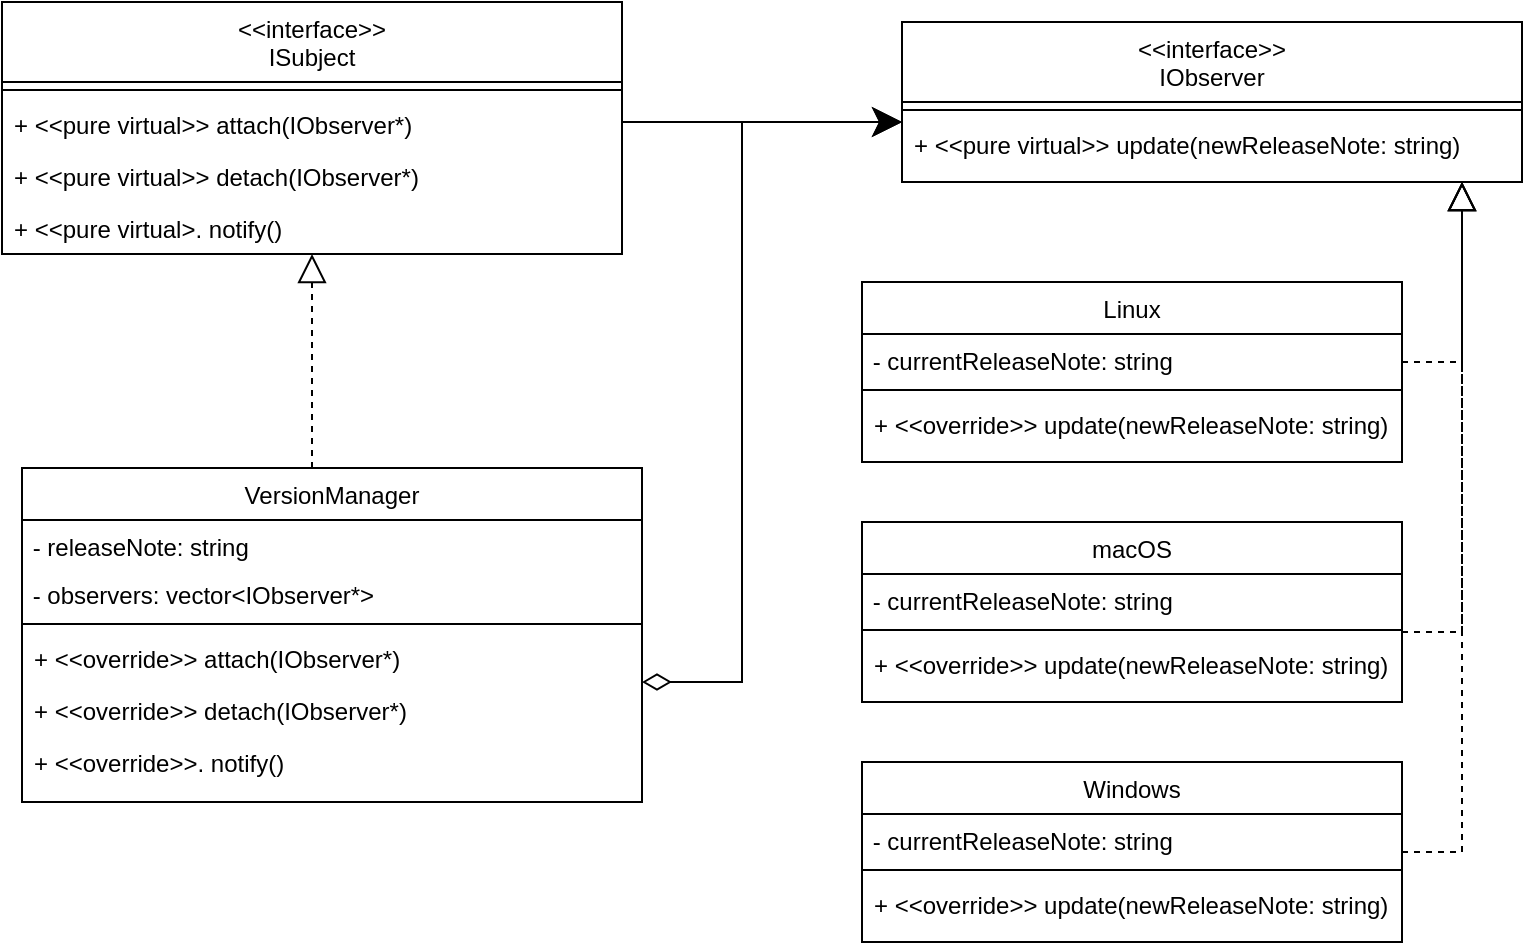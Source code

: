 <mxfile version="24.4.4" type="github">
  <diagram name="Page-1" id="o-OPSh5SX2QNBR5iYHtN">
    <mxGraphModel dx="1900" dy="522" grid="1" gridSize="10" guides="1" tooltips="1" connect="1" arrows="1" fold="1" page="1" pageScale="1" pageWidth="850" pageHeight="1100" math="0" shadow="0">
      <root>
        <mxCell id="0" />
        <mxCell id="1" parent="0" />
        <mxCell id="aCsRVdSKc6H1nuBiJ5Dy-43" style="edgeStyle=orthogonalEdgeStyle;rounded=0;orthogonalLoop=1;jettySize=auto;html=1;strokeWidth=1;dashed=1;endArrow=block;endFill=0;endSize=12;" parent="1" source="aCsRVdSKc6H1nuBiJ5Dy-1" target="aCsRVdSKc6H1nuBiJ5Dy-32" edge="1">
          <mxGeometry relative="1" as="geometry">
            <Array as="points">
              <mxPoint x="-635" y="350" />
              <mxPoint x="-635" y="350" />
            </Array>
          </mxGeometry>
        </mxCell>
        <mxCell id="aCsRVdSKc6H1nuBiJ5Dy-47" style="edgeStyle=orthogonalEdgeStyle;rounded=0;orthogonalLoop=1;jettySize=auto;html=1;startArrow=diamondThin;startFill=0;endSize=12;startSize=12;" parent="1" source="aCsRVdSKc6H1nuBiJ5Dy-1" target="aCsRVdSKc6H1nuBiJ5Dy-37" edge="1">
          <mxGeometry relative="1" as="geometry">
            <Array as="points">
              <mxPoint x="-420" y="480" />
              <mxPoint x="-420" y="200" />
            </Array>
          </mxGeometry>
        </mxCell>
        <mxCell id="aCsRVdSKc6H1nuBiJ5Dy-1" value="VersionManager" style="swimlane;fontStyle=0;align=center;verticalAlign=top;childLayout=stackLayout;horizontal=1;startSize=26;horizontalStack=0;resizeParent=1;resizeLast=0;collapsible=1;marginBottom=0;rounded=0;shadow=0;strokeWidth=1;" parent="1" vertex="1">
          <mxGeometry x="-780" y="373" width="310" height="167" as="geometry">
            <mxRectangle x="220" y="120" width="160" height="26" as="alternateBounds" />
          </mxGeometry>
        </mxCell>
        <mxCell id="aCsRVdSKc6H1nuBiJ5Dy-3" value="&amp;nbsp;- releaseNote: string" style="text;whiteSpace=wrap;html=1;" parent="aCsRVdSKc6H1nuBiJ5Dy-1" vertex="1">
          <mxGeometry y="26" width="310" height="24" as="geometry" />
        </mxCell>
        <mxCell id="aCsRVdSKc6H1nuBiJ5Dy-46" value="&amp;nbsp;- observers: vector&amp;lt;IObserver*&amp;gt;" style="text;whiteSpace=wrap;html=1;" parent="aCsRVdSKc6H1nuBiJ5Dy-1" vertex="1">
          <mxGeometry y="50" width="310" height="24" as="geometry" />
        </mxCell>
        <mxCell id="aCsRVdSKc6H1nuBiJ5Dy-4" value="" style="line;html=1;strokeWidth=1;align=left;verticalAlign=middle;spacingTop=-1;spacingLeft=3;spacingRight=3;rotatable=0;labelPosition=right;points=[];portConstraint=eastwest;" parent="aCsRVdSKc6H1nuBiJ5Dy-1" vertex="1">
          <mxGeometry y="74" width="310" height="8" as="geometry" />
        </mxCell>
        <mxCell id="aCsRVdSKc6H1nuBiJ5Dy-5" value="+ &lt;&lt;override&gt;&gt; attach(IObserver*)" style="text;align=left;verticalAlign=top;spacingLeft=4;spacingRight=4;overflow=hidden;rotatable=0;points=[[0,0.5],[1,0.5]];portConstraint=eastwest;" parent="aCsRVdSKc6H1nuBiJ5Dy-1" vertex="1">
          <mxGeometry y="82" width="310" height="26" as="geometry" />
        </mxCell>
        <mxCell id="aCsRVdSKc6H1nuBiJ5Dy-7" value="+ &lt;&lt;override&gt;&gt; detach(IObserver*)" style="text;align=left;verticalAlign=top;spacingLeft=4;spacingRight=4;overflow=hidden;rotatable=0;points=[[0,0.5],[1,0.5]];portConstraint=eastwest;" parent="aCsRVdSKc6H1nuBiJ5Dy-1" vertex="1">
          <mxGeometry y="108" width="310" height="26" as="geometry" />
        </mxCell>
        <mxCell id="U4I1l64zNDaS1OhfuZe--1" value="+ &lt;&lt;override&gt;&gt;. notify()" style="text;align=left;verticalAlign=top;spacingLeft=4;spacingRight=4;overflow=hidden;rotatable=0;points=[[0,0.5],[1,0.5]];portConstraint=eastwest;" vertex="1" parent="aCsRVdSKc6H1nuBiJ5Dy-1">
          <mxGeometry y="134" width="310" height="26" as="geometry" />
        </mxCell>
        <mxCell id="aCsRVdSKc6H1nuBiJ5Dy-50" style="edgeStyle=orthogonalEdgeStyle;rounded=0;orthogonalLoop=1;jettySize=auto;html=1;dashed=1;endSize=12;endArrow=block;endFill=0;" parent="1" source="aCsRVdSKc6H1nuBiJ5Dy-10" target="aCsRVdSKc6H1nuBiJ5Dy-37" edge="1">
          <mxGeometry relative="1" as="geometry">
            <Array as="points">
              <mxPoint x="-60" y="565" />
            </Array>
          </mxGeometry>
        </mxCell>
        <mxCell id="aCsRVdSKc6H1nuBiJ5Dy-10" value="Windows" style="swimlane;fontStyle=0;align=center;verticalAlign=top;childLayout=stackLayout;horizontal=1;startSize=26;horizontalStack=0;resizeParent=1;resizeLast=0;collapsible=1;marginBottom=0;rounded=0;shadow=0;strokeWidth=1;" parent="1" vertex="1">
          <mxGeometry x="-360" y="520" width="270" height="90" as="geometry">
            <mxRectangle x="220" y="120" width="160" height="26" as="alternateBounds" />
          </mxGeometry>
        </mxCell>
        <mxCell id="U4I1l64zNDaS1OhfuZe--10" value="&amp;nbsp;- currentReleaseNote: string" style="text;whiteSpace=wrap;html=1;" vertex="1" parent="aCsRVdSKc6H1nuBiJ5Dy-10">
          <mxGeometry y="26" width="270" height="24" as="geometry" />
        </mxCell>
        <mxCell id="aCsRVdSKc6H1nuBiJ5Dy-12" value="" style="line;html=1;strokeWidth=1;align=left;verticalAlign=middle;spacingTop=-1;spacingLeft=3;spacingRight=3;rotatable=0;labelPosition=right;points=[];portConstraint=eastwest;" parent="aCsRVdSKc6H1nuBiJ5Dy-10" vertex="1">
          <mxGeometry y="50" width="270" height="8" as="geometry" />
        </mxCell>
        <mxCell id="aCsRVdSKc6H1nuBiJ5Dy-14" value="+ &lt;&lt;override&gt;&gt; update(newReleaseNote: string)" style="text;align=left;verticalAlign=top;spacingLeft=4;spacingRight=4;overflow=hidden;rotatable=0;points=[[0,0.5],[1,0.5]];portConstraint=eastwest;" parent="aCsRVdSKc6H1nuBiJ5Dy-10" vertex="1">
          <mxGeometry y="58" width="270" height="26" as="geometry" />
        </mxCell>
        <mxCell id="aCsRVdSKc6H1nuBiJ5Dy-49" style="edgeStyle=orthogonalEdgeStyle;rounded=0;orthogonalLoop=1;jettySize=auto;html=1;dashed=1;endArrow=block;endFill=0;endSize=12;" parent="1" source="aCsRVdSKc6H1nuBiJ5Dy-16" target="aCsRVdSKc6H1nuBiJ5Dy-37" edge="1">
          <mxGeometry relative="1" as="geometry">
            <Array as="points">
              <mxPoint x="-60" y="455" />
            </Array>
          </mxGeometry>
        </mxCell>
        <mxCell id="aCsRVdSKc6H1nuBiJ5Dy-16" value="macOS" style="swimlane;fontStyle=0;align=center;verticalAlign=top;childLayout=stackLayout;horizontal=1;startSize=26;horizontalStack=0;resizeParent=1;resizeLast=0;collapsible=1;marginBottom=0;rounded=0;shadow=0;strokeWidth=1;" parent="1" vertex="1">
          <mxGeometry x="-360" y="400" width="270" height="90" as="geometry">
            <mxRectangle x="220" y="120" width="160" height="26" as="alternateBounds" />
          </mxGeometry>
        </mxCell>
        <mxCell id="U4I1l64zNDaS1OhfuZe--9" value="&amp;nbsp;- currentReleaseNote: string" style="text;whiteSpace=wrap;html=1;" vertex="1" parent="aCsRVdSKc6H1nuBiJ5Dy-16">
          <mxGeometry y="26" width="270" height="24" as="geometry" />
        </mxCell>
        <mxCell id="aCsRVdSKc6H1nuBiJ5Dy-18" value="" style="line;html=1;strokeWidth=1;align=left;verticalAlign=middle;spacingTop=-1;spacingLeft=3;spacingRight=3;rotatable=0;labelPosition=right;points=[];portConstraint=eastwest;" parent="aCsRVdSKc6H1nuBiJ5Dy-16" vertex="1">
          <mxGeometry y="50" width="270" height="8" as="geometry" />
        </mxCell>
        <mxCell id="aCsRVdSKc6H1nuBiJ5Dy-44" value="+ &lt;&lt;override&gt;&gt; update(newReleaseNote: string)" style="text;align=left;verticalAlign=top;spacingLeft=4;spacingRight=4;overflow=hidden;rotatable=0;points=[[0,0.5],[1,0.5]];portConstraint=eastwest;" parent="aCsRVdSKc6H1nuBiJ5Dy-16" vertex="1">
          <mxGeometry y="58" width="270" height="26" as="geometry" />
        </mxCell>
        <mxCell id="aCsRVdSKc6H1nuBiJ5Dy-48" style="edgeStyle=orthogonalEdgeStyle;rounded=0;orthogonalLoop=1;jettySize=auto;html=1;dashed=1;endArrow=block;endFill=0;endSize=12;" parent="1" source="aCsRVdSKc6H1nuBiJ5Dy-22" target="aCsRVdSKc6H1nuBiJ5Dy-37" edge="1">
          <mxGeometry relative="1" as="geometry">
            <Array as="points">
              <mxPoint x="-60" y="320" />
            </Array>
          </mxGeometry>
        </mxCell>
        <mxCell id="aCsRVdSKc6H1nuBiJ5Dy-22" value="Linux" style="swimlane;fontStyle=0;align=center;verticalAlign=top;childLayout=stackLayout;horizontal=1;startSize=26;horizontalStack=0;resizeParent=1;resizeLast=0;collapsible=1;marginBottom=0;rounded=0;shadow=0;strokeWidth=1;" parent="1" vertex="1">
          <mxGeometry x="-360" y="280" width="270" height="90" as="geometry">
            <mxRectangle x="220" y="120" width="160" height="26" as="alternateBounds" />
          </mxGeometry>
        </mxCell>
        <mxCell id="U4I1l64zNDaS1OhfuZe--8" value="&amp;nbsp;- currentReleaseNote: string" style="text;whiteSpace=wrap;html=1;" vertex="1" parent="aCsRVdSKc6H1nuBiJ5Dy-22">
          <mxGeometry y="26" width="270" height="24" as="geometry" />
        </mxCell>
        <mxCell id="aCsRVdSKc6H1nuBiJ5Dy-24" value="" style="line;html=1;strokeWidth=1;align=left;verticalAlign=middle;spacingTop=-1;spacingLeft=3;spacingRight=3;rotatable=0;labelPosition=right;points=[];portConstraint=eastwest;" parent="aCsRVdSKc6H1nuBiJ5Dy-22" vertex="1">
          <mxGeometry y="50" width="270" height="8" as="geometry" />
        </mxCell>
        <mxCell id="U4I1l64zNDaS1OhfuZe--2" value="+ &lt;&lt;override&gt;&gt; update(newReleaseNote: string)" style="text;align=left;verticalAlign=top;spacingLeft=4;spacingRight=4;overflow=hidden;rotatable=0;points=[[0,0.5],[1,0.5]];portConstraint=eastwest;" vertex="1" parent="aCsRVdSKc6H1nuBiJ5Dy-22">
          <mxGeometry y="58" width="270" height="26" as="geometry" />
        </mxCell>
        <mxCell id="aCsRVdSKc6H1nuBiJ5Dy-31" style="edgeStyle=orthogonalEdgeStyle;rounded=0;orthogonalLoop=1;jettySize=auto;html=1;endArrow=classic;endFill=1;endSize=12;" parent="1" source="aCsRVdSKc6H1nuBiJ5Dy-32" target="aCsRVdSKc6H1nuBiJ5Dy-37" edge="1">
          <mxGeometry relative="1" as="geometry">
            <Array as="points">
              <mxPoint x="-450" y="200" />
              <mxPoint x="-450" y="200" />
            </Array>
          </mxGeometry>
        </mxCell>
        <mxCell id="aCsRVdSKc6H1nuBiJ5Dy-32" value="&lt;&lt;interface&gt;&gt;&#xa;ISubject" style="swimlane;fontStyle=0;align=center;verticalAlign=top;childLayout=stackLayout;horizontal=1;startSize=40;horizontalStack=0;resizeParent=1;resizeLast=0;collapsible=1;marginBottom=0;rounded=0;shadow=0;strokeWidth=1;" parent="1" vertex="1">
          <mxGeometry x="-790" y="140" width="310" height="126" as="geometry">
            <mxRectangle x="220" y="120" width="160" height="26" as="alternateBounds" />
          </mxGeometry>
        </mxCell>
        <mxCell id="aCsRVdSKc6H1nuBiJ5Dy-33" value="" style="line;html=1;strokeWidth=1;align=left;verticalAlign=middle;spacingTop=-1;spacingLeft=3;spacingRight=3;rotatable=0;labelPosition=right;points=[];portConstraint=eastwest;" parent="aCsRVdSKc6H1nuBiJ5Dy-32" vertex="1">
          <mxGeometry y="40" width="310" height="8" as="geometry" />
        </mxCell>
        <mxCell id="aCsRVdSKc6H1nuBiJ5Dy-34" value="+ &lt;&lt;pure virtual&gt;&gt; attach(IObserver*)" style="text;align=left;verticalAlign=top;spacingLeft=4;spacingRight=4;overflow=hidden;rotatable=0;points=[[0,0.5],[1,0.5]];portConstraint=eastwest;" parent="aCsRVdSKc6H1nuBiJ5Dy-32" vertex="1">
          <mxGeometry y="48" width="310" height="26" as="geometry" />
        </mxCell>
        <mxCell id="aCsRVdSKc6H1nuBiJ5Dy-35" value="+ &lt;&lt;pure virtual&gt;&gt; detach(IObserver*)" style="text;align=left;verticalAlign=top;spacingLeft=4;spacingRight=4;overflow=hidden;rotatable=0;points=[[0,0.5],[1,0.5]];portConstraint=eastwest;" parent="aCsRVdSKc6H1nuBiJ5Dy-32" vertex="1">
          <mxGeometry y="74" width="310" height="26" as="geometry" />
        </mxCell>
        <mxCell id="aCsRVdSKc6H1nuBiJ5Dy-36" value="+ &lt;&lt;pure virtual&gt;. notify()" style="text;align=left;verticalAlign=top;spacingLeft=4;spacingRight=4;overflow=hidden;rotatable=0;points=[[0,0.5],[1,0.5]];portConstraint=eastwest;" parent="aCsRVdSKc6H1nuBiJ5Dy-32" vertex="1">
          <mxGeometry y="100" width="310" height="26" as="geometry" />
        </mxCell>
        <mxCell id="aCsRVdSKc6H1nuBiJ5Dy-37" value="&lt;&lt;interface&gt;&gt;&#xa;IObserver" style="swimlane;fontStyle=0;align=center;verticalAlign=top;childLayout=stackLayout;horizontal=1;startSize=40;horizontalStack=0;resizeParent=1;resizeLast=0;collapsible=1;marginBottom=0;rounded=0;shadow=0;strokeWidth=1;" parent="1" vertex="1">
          <mxGeometry x="-340" y="150" width="310" height="80" as="geometry">
            <mxRectangle x="220" y="120" width="160" height="26" as="alternateBounds" />
          </mxGeometry>
        </mxCell>
        <mxCell id="aCsRVdSKc6H1nuBiJ5Dy-38" value="" style="line;html=1;strokeWidth=1;align=left;verticalAlign=middle;spacingTop=-1;spacingLeft=3;spacingRight=3;rotatable=0;labelPosition=right;points=[];portConstraint=eastwest;" parent="aCsRVdSKc6H1nuBiJ5Dy-37" vertex="1">
          <mxGeometry y="40" width="310" height="8" as="geometry" />
        </mxCell>
        <mxCell id="aCsRVdSKc6H1nuBiJ5Dy-39" value="+ &lt;&lt;pure virtual&gt;&gt; update(newReleaseNote: string)" style="text;align=left;verticalAlign=top;spacingLeft=4;spacingRight=4;overflow=hidden;rotatable=0;points=[[0,0.5],[1,0.5]];portConstraint=eastwest;" parent="aCsRVdSKc6H1nuBiJ5Dy-37" vertex="1">
          <mxGeometry y="48" width="310" height="26" as="geometry" />
        </mxCell>
      </root>
    </mxGraphModel>
  </diagram>
</mxfile>
